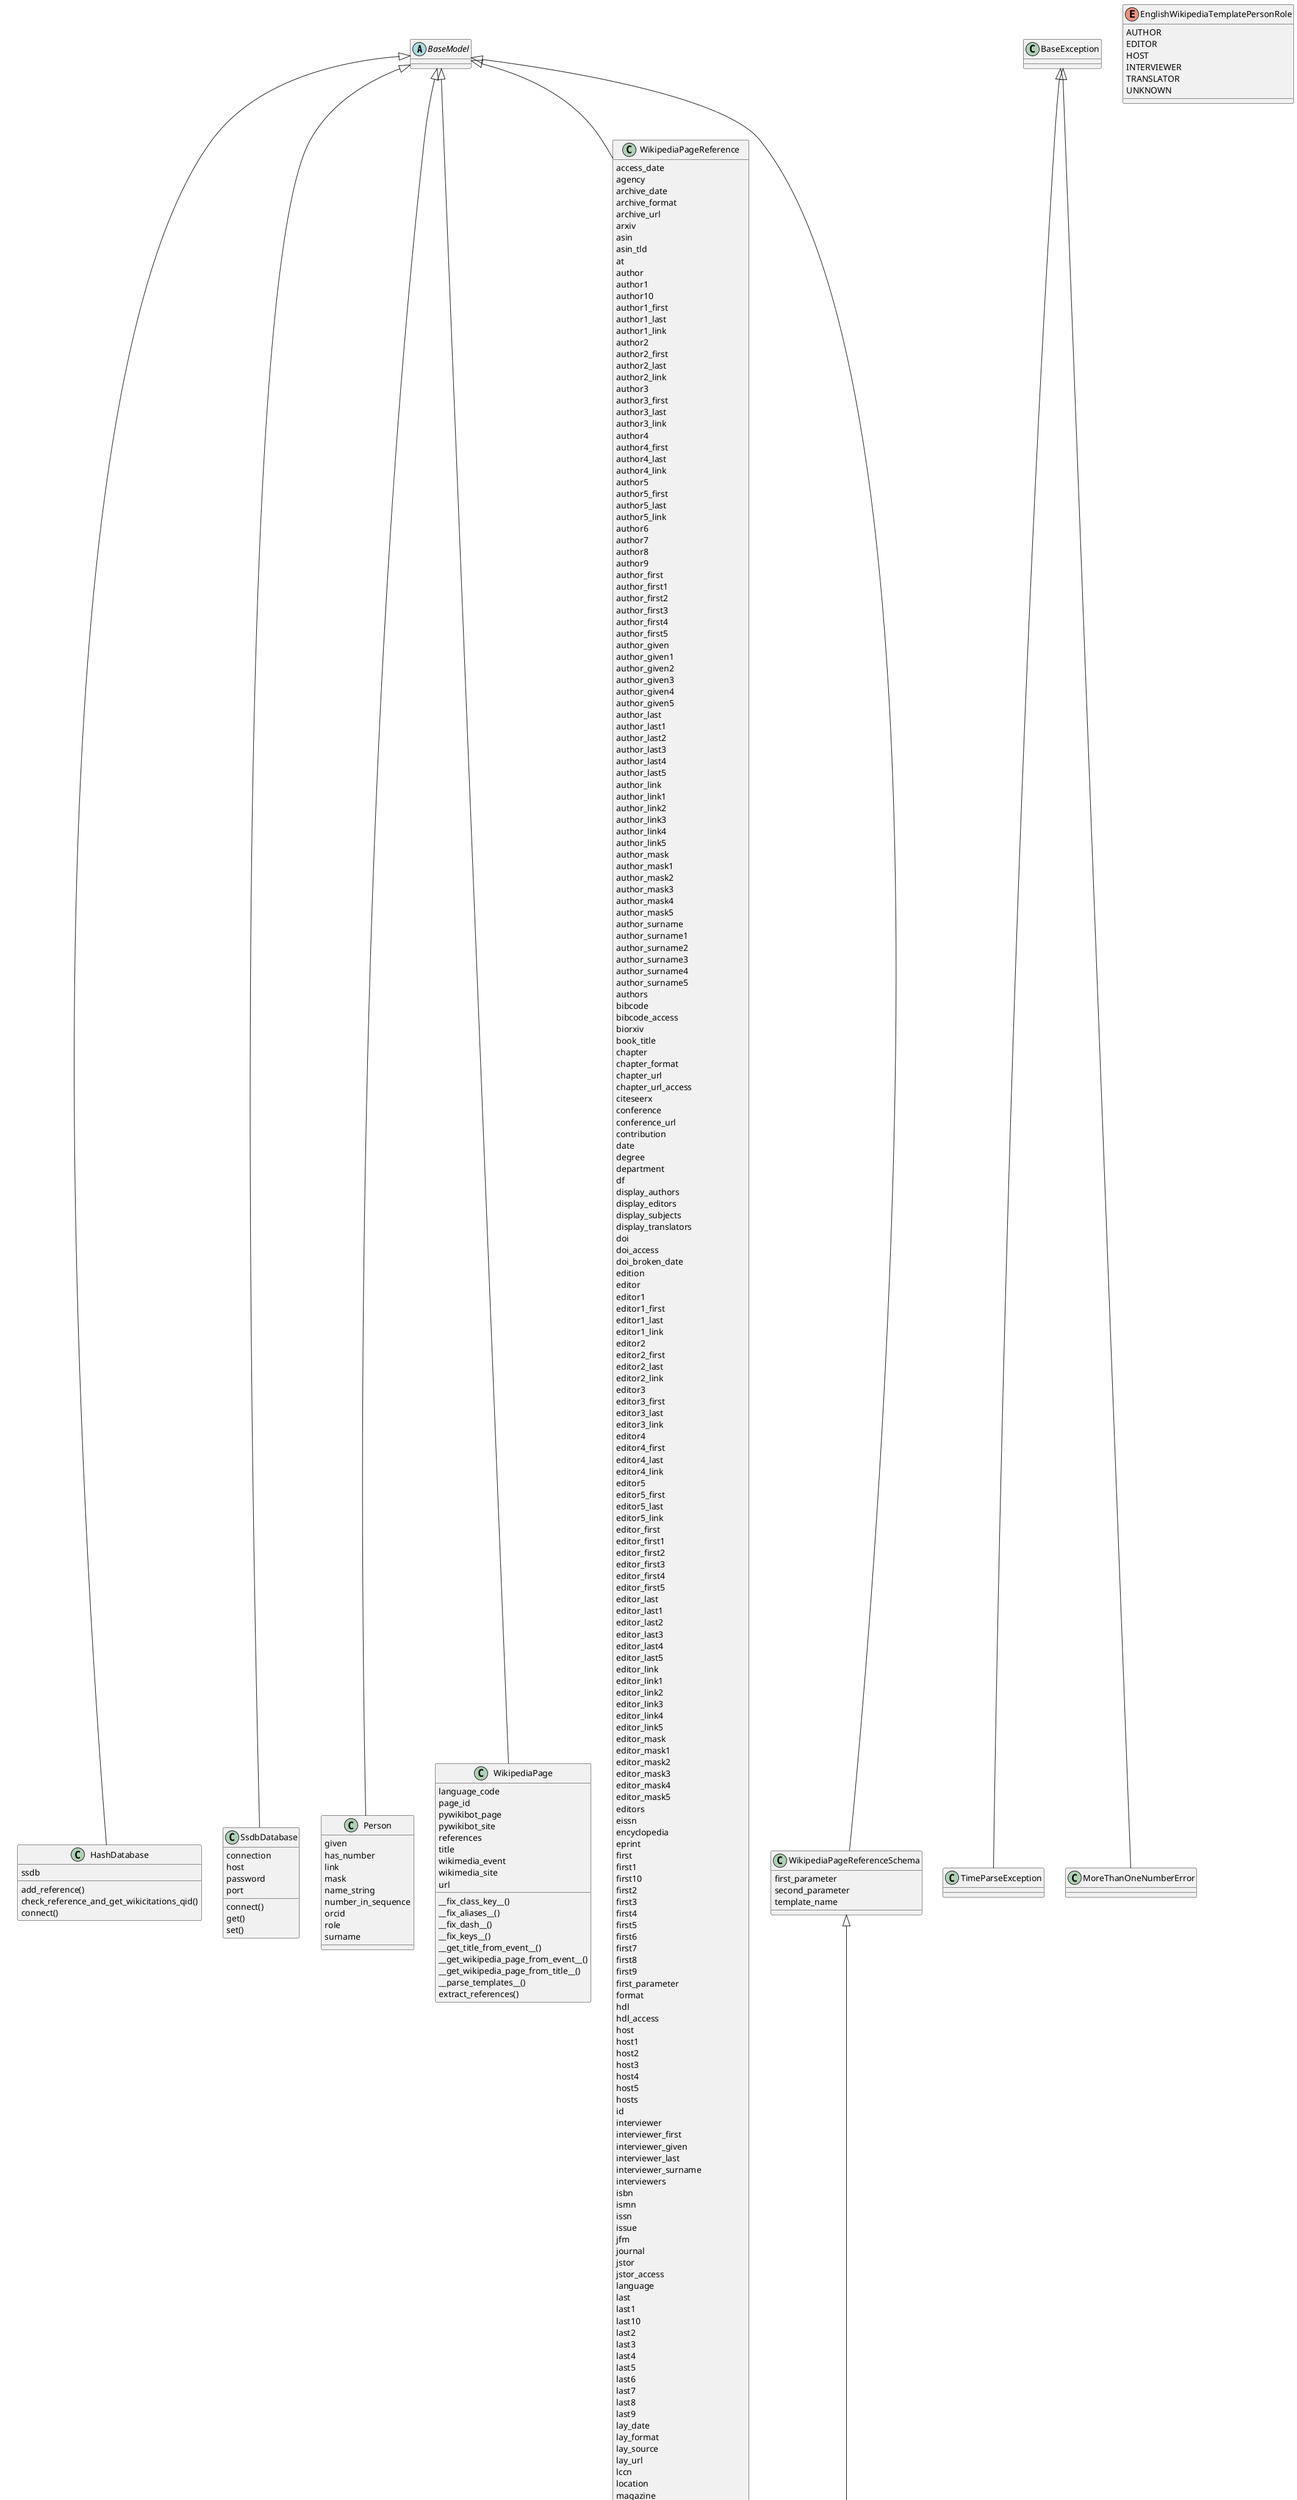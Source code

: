 @startuml
'https://plantuml.com/class-diagram

abstract class BaseModel

BaseModel <|-- HashDatabase
BaseModel <|-- SsdbDatabase
BaseModel <|-- Person
BaseModel <|-- WikipediaPage
BaseModel <|-- WikipediaPageReference
BaseModel <|-- WikipediaPageReferenceSchema
WikipediaPageReferenceSchema <|-- EnglishWikipediaPageReferenceSchema
BaseException <|-- TimeParseException
BaseException <|-- MoreThanOneNumberError


class EnglishWikipediaPageReferenceSchema{
return_object()
}

class WikipediaPageReferenceSchema{
first_parameter
second_parameter
template_name
}

class WikipediaPageReference {
access_date
agency
archive_date
archive_format
archive_url
arxiv
asin
asin_tld
at
author
author1
author10
author1_first
author1_last
author1_link
author2
author2_first
author2_last
author2_link
author3
author3_first
author3_last
author3_link
author4
author4_first
author4_last
author4_link
author5
author5_first
author5_last
author5_link
author6
author7
author8
author9
author_first
author_first1
author_first2
author_first3
author_first4
author_first5
author_given
author_given1
author_given2
author_given3
author_given4
author_given5
author_last
author_last1
author_last2
author_last3
author_last4
author_last5
author_link
author_link1
author_link2
author_link3
author_link4
author_link5
author_mask
author_mask1
author_mask2
author_mask3
author_mask4
author_mask5
author_surname
author_surname1
author_surname2
author_surname3
author_surname4
author_surname5
authors
bibcode
bibcode_access
biorxiv
book_title
chapter
chapter_format
chapter_url
chapter_url_access
citeseerx
conference
conference_url
contribution
date
degree
department
df
display_authors
display_editors
display_subjects
display_translators
doi
doi_access
doi_broken_date
edition
editor
editor1
editor1_first
editor1_last
editor1_link
editor2
editor2_first
editor2_last
editor2_link
editor3
editor3_first
editor3_last
editor3_link
editor4
editor4_first
editor4_last
editor4_link
editor5
editor5_first
editor5_last
editor5_link
editor_first
editor_first1
editor_first2
editor_first3
editor_first4
editor_first5
editor_last
editor_last1
editor_last2
editor_last3
editor_last4
editor_last5
editor_link
editor_link1
editor_link2
editor_link3
editor_link4
editor_link5
editor_mask
editor_mask1
editor_mask2
editor_mask3
editor_mask4
editor_mask5
editors
eissn
encyclopedia
eprint
first
first1
first10
first2
first3
first4
first5
first6
first7
first8
first9
first_parameter
format
hdl
hdl_access
host
host1
host2
host3
host4
host5
hosts
id
interviewer
interviewer_first
interviewer_given
interviewer_last
interviewer_surname
interviewers
isbn
ismn
issn
issue
jfm
journal
jstor
jstor_access
language
last
last1
last10
last2
last3
last4
last5
last6
last7
last8
last9
lay_date
lay_format
lay_source
lay_url
lccn
location
magazine
medium
message_id
mode
mr
name_list_style
news_class
newsgroup
newspaper
no_pp
number
oclc
ol
ol_access
orig_date
orig_year
osti
osti_access
others
page
pages
persons_without_role
pmc
pmc_embargo_date
pmid
postscript
publication_date
publication_place
publisher
quote
quote_page
quote_pages
ref
registration
rfc
s2cid
s2cid_access
sbn
script_chapter
script_quote
script_title
second_parameter
series
ssrn
subject
subject_mask
subscription
template_name
time
title
title_link
trans_chapter
trans_quote
trans_title
transcripturl
translator_first
translator_first1
translator_first2
translator_first3
translator_first4
translator_first5
translator_last
translator_last1
translator_last2
translator_last3
translator_last4
translator_last5
translator_link
translator_link1
translator_link2
translator_link3
translator_link4
translator_link5
translator_mask
translator_mask1
translator_mask2
translator_mask3
translator_mask4
translator_mask5
translators
type
url
url_access
url_status
via
volume
website
work
year
zbl
__find_number__()
__get_numbered_person__()
__get_numbered_persons__()
__parse_known_role_persons__()
__parse_roleless_persons__()
__validate_time__()
parse_persons()
}

class WikipediaPage{
language_code
page_id
pywikibot_page
pywikibot_site
references
title
wikimedia_event
wikimedia_site
url
__fix_class_key__()
__fix_aliases__()
__fix_dash__()
__fix_keys__()
__get_title_from_event__()
__get_wikipedia_page_from_event__()
__get_wikipedia_page_from_title__()
__parse_templates__()
extract_references()
}

class Person {
given
has_number
link
mask
name_string
number_in_sequence
orcid
role
surname
}

class HashDatabase{
ssdb
add_reference()
check_reference_and_get_wikicitations_qid()
connect()
}

class SsdbDatabase{
connection
host
password
port
connect()
get()
set()
}

enum EnglishWikipediaTemplatePersonRole {
AUTHOR
EDITOR
HOST
INTERVIEWER
TRANSLATOR
UNKNOWN
}

@enduml